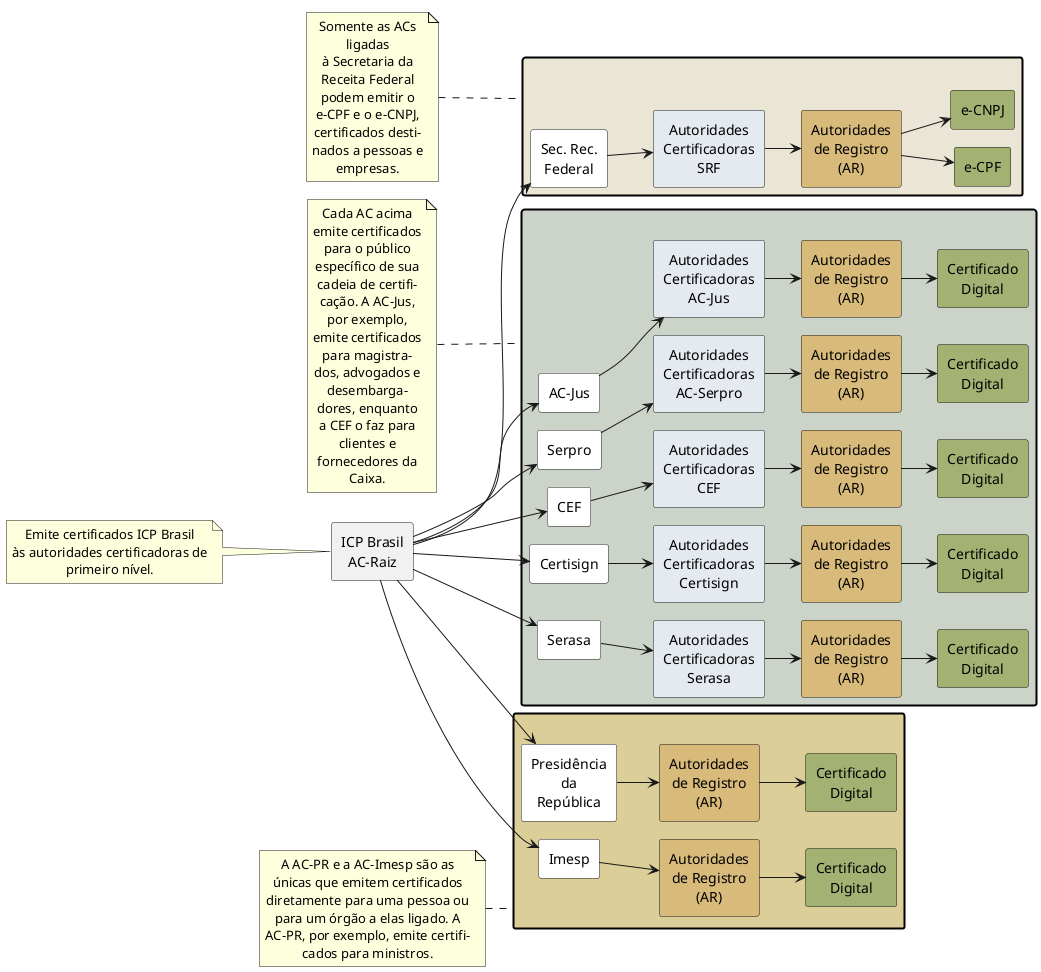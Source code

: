 {
  "sha1": "42hzhjlog7samw1qz3lpknm2gal4eve",
  "insertion": {
    "when": "2024-05-30T20:48:20.410Z",
    "url": "https://forum.plantuml.net/17600/note-and-position-not-rendering-correctly-on-cheerpj",
    "user": "plantuml@gmail.com"
  }
}
@startuml
!pragma layout smetana
skinparam defaultTextAlignment center
left to right direction

skinparam rectangle {
  BackgroundColor<< white >> #FFFFFF
  BackgroundColor<< blue >>  #E4EAF0
  BackgroundColor<< orange >> #D8BA7A
  BackgroundColor<< green >> #A3B172
}

hide stereotype

rectangle "ICP Brasil\nAC-Raiz" as ACRaiz
note left: Emite certificados ICP Brasil\nàs autoridades certificadoras de\nprimeiro nível.

rectangle " " as SRFRet #EBE5D5;line:black;line.bold;text:blue {
  rectangle "Sec. Rec.\nFederal" as SRF << white >>
  rectangle "Autoridades\nCertificadoras\nSRF" as SRFCA << blue >>
  rectangle "Autoridades\nde Registro\n(AR)" as SRFAR << orange >>
  rectangle "e-CPF" as SRFeCPF << green >>
  rectangle "e-CNPJ" as SRFeCNPJ << green >>
}
note left of SRFRet
Somente as ACs
ligadas
à Secretaria da
Receita Federal
podem emitir o
e-CPF e o e-CNPJ,
certificados desti-
nados a pessoas e
empresas.
end note

rectangle "  " as ACRet #CCD4C9;line:black;line.bold;text:blue  {
  together {
    rectangle "Serasa" as Serasa << white >>
    rectangle "Autoridades\nCertificadoras\nSerasa" as SerasaCA << blue >>
    rectangle "Autoridades\nde Registro\n(AR)" as SerasaAR << orange >>
    rectangle "Certificado\nDigital" as SerasaCert << green >>
  }

  together {
    rectangle "AC-Jus" as Jus << white >>
    rectangle "Autoridades\nCertificadoras\nAC-Jus" as JusCA << blue >>
    rectangle "Autoridades\nde Registro\n(AR)" as JusAR << orange >>
    rectangle "Certificado\nDigital" as JusCert << green >>
  }

  together {
    rectangle "Serpro" as Serpro << white >>
    rectangle "Autoridades\nCertificadoras\nAC-Serpro" as SerproCA << blue >>
    rectangle "Autoridades\nde Registro\n(AR)" as SerproAR << orange >>
    rectangle "Certificado\nDigital" as SerproCert << green >>
  }

  together {
    rectangle "CEF" as CEF << white >>
    rectangle "Autoridades\nCertificadoras\nCEF" as CEFCA << blue >>
    rectangle "Autoridades\nde Registro\n(AR)" as CEFAR << orange >>
    rectangle "Certificado\nDigital" as CEFCert << green >>
  }

  together {
    rectangle "Certisign" as Certisign << white >>
    rectangle "Autoridades\nCertificadoras\nCertisign" as CertisignCA << blue >>
    rectangle "Autoridades\nde Registro\n(AR)" as CertisignAR << orange >>
    rectangle "Certificado\nDigital" as CertisignCert << green >>
  }
}
note left of ACRet
Cada AC acima
emite certificados
para o público
específico de sua
cadeia de certifi-
cação. A AC-Jus,
por exemplo,
emite certificados
para magistra-
dos, advogados e
desembarga-
dores, enquanto
a CEF o faz para
clientes e
fornecedores da
Caixa.
end note

rectangle "   " as PRRet #DBCE99;line:black;line.bold;text:blue {
  together {
    rectangle "Presidência\nda\nRepública" as PR << white >>
    rectangle "Autoridades\nde Registro\n(AR)" as PRAR << orange >>
    rectangle "Certificado\nDigital" as PRCert << green >>
  }

  together {
    rectangle "Imesp" as IMESP << white >>
    rectangle "Autoridades\nde Registro\n(AR)" as IMESPAR << orange >>
    rectangle "Certificado\nDigital" as IMESPCert << green >>
  }
}
note left of PRRet
A AC-PR e a AC-Imesp são as
únicas que emitem certificados
diretamente para uma pessoa ou
para um órgão a elas ligado. A
AC-PR, por exemplo, emite certifi-
cados para ministros.
end note

ACRaiz -down-> SRF
SRF -down-> SRFCA
SRFCA -down-> SRFAR
SRFAR -down-> SRFeCPF
SRFAR -down-> SRFeCNPJ

ACRaiz -down-> Serasa
Serasa -down-> SerasaCA
SerasaCA -down-> SerasaAR
SerasaAR -down-> SerasaCert

ACRaiz -down-> Jus
Jus -down-> JusCA
JusCA -down-> JusAR
JusAR -down-> JusCert

ACRaiz -down-> Serpro
Serpro -down-> SerproCA
SerproCA -down-> SerproAR
SerproAR -down-> SerproCert

ACRaiz -down-> CEF
CEF -down-> CEFCA
CEFCA -down-> CEFAR
CEFAR -down-> CEFCert

ACRaiz -down-> Certisign
Certisign -down-> CertisignCA
CertisignCA -down-> CertisignAR
CertisignAR -down-> CertisignCert

ACRaiz -down-> PR
PR -down-> PRAR
PRAR -down-> PRCert

ACRaiz -down-> IMESP
IMESP -down-> IMESPAR
IMESPAR -down-> IMESPCert
@enduml
